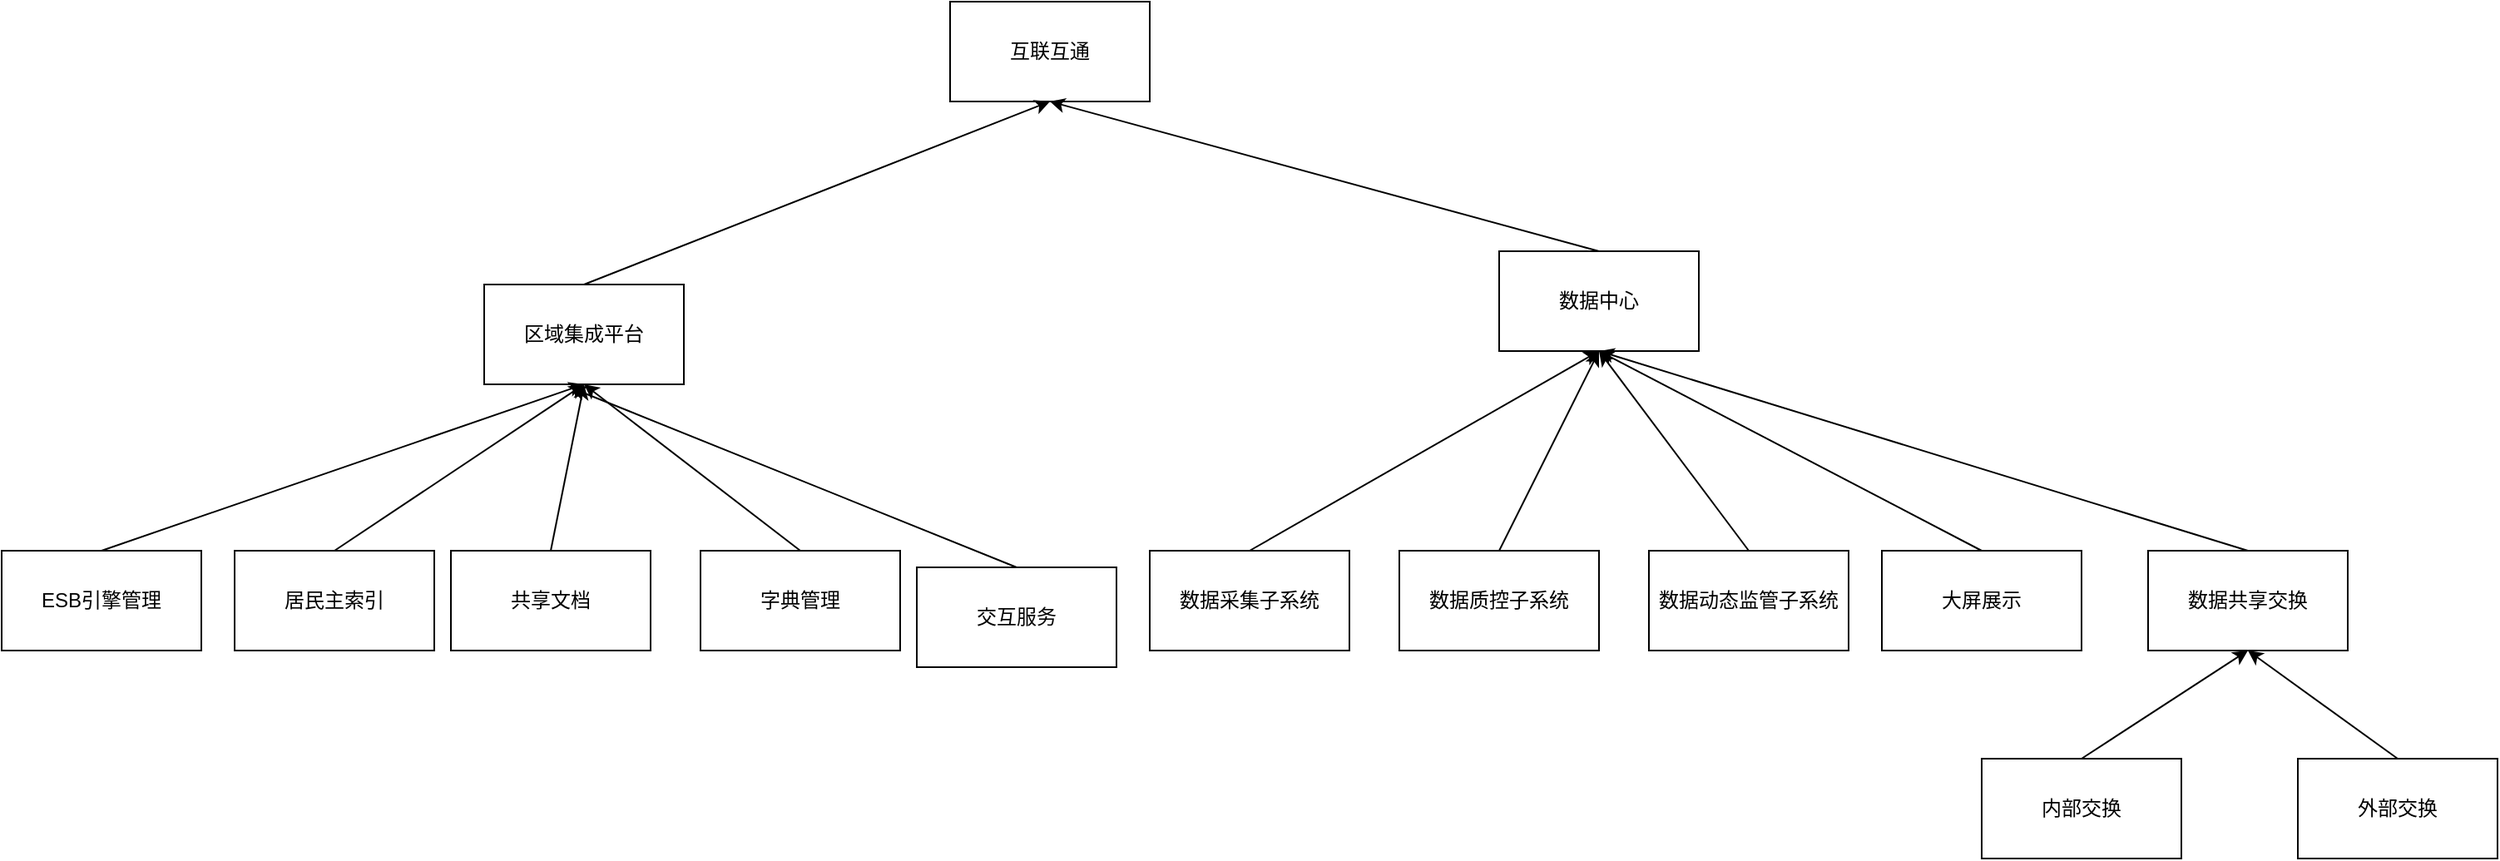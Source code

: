 <mxfile version="14.4.9" type="github">
  <diagram id="SYd-H-9BH7z0QhjCpFqo" name="产品模块">
    <mxGraphModel dx="2249" dy="772" grid="1" gridSize="10" guides="1" tooltips="1" connect="1" arrows="1" fold="1" page="1" pageScale="1" pageWidth="827" pageHeight="1169" math="0" shadow="0">
      <root>
        <mxCell id="0" />
        <mxCell id="1" parent="0" />
        <mxCell id="RpVauSdPVPTsQURA0yTq-1" value="互联互通" style="rounded=0;whiteSpace=wrap;html=1;" vertex="1" parent="1">
          <mxGeometry x="200" y="70" width="120" height="60" as="geometry" />
        </mxCell>
        <mxCell id="RpVauSdPVPTsQURA0yTq-2" value="区域集成平台" style="rounded=0;whiteSpace=wrap;html=1;" vertex="1" parent="1">
          <mxGeometry x="-80" y="240" width="120" height="60" as="geometry" />
        </mxCell>
        <mxCell id="RpVauSdPVPTsQURA0yTq-3" value="" style="endArrow=classic;html=1;exitX=0.5;exitY=0;exitDx=0;exitDy=0;entryX=0.5;entryY=1;entryDx=0;entryDy=0;" edge="1" parent="1" source="RpVauSdPVPTsQURA0yTq-2" target="RpVauSdPVPTsQURA0yTq-1">
          <mxGeometry width="50" height="50" relative="1" as="geometry">
            <mxPoint x="390" y="420" as="sourcePoint" />
            <mxPoint x="440" y="370" as="targetPoint" />
          </mxGeometry>
        </mxCell>
        <mxCell id="RpVauSdPVPTsQURA0yTq-4" value="ESB引擎管理" style="rounded=0;whiteSpace=wrap;html=1;" vertex="1" parent="1">
          <mxGeometry x="-370" y="400" width="120" height="60" as="geometry" />
        </mxCell>
        <mxCell id="RpVauSdPVPTsQURA0yTq-5" value="" style="endArrow=classic;html=1;exitX=0.5;exitY=0;exitDx=0;exitDy=0;entryX=0.5;entryY=1;entryDx=0;entryDy=0;" edge="1" parent="1" source="RpVauSdPVPTsQURA0yTq-4" target="RpVauSdPVPTsQURA0yTq-2">
          <mxGeometry width="50" height="50" relative="1" as="geometry">
            <mxPoint x="390" y="420" as="sourcePoint" />
            <mxPoint x="440" y="370" as="targetPoint" />
          </mxGeometry>
        </mxCell>
        <mxCell id="RpVauSdPVPTsQURA0yTq-6" value="居民主索引" style="rounded=0;whiteSpace=wrap;html=1;" vertex="1" parent="1">
          <mxGeometry x="-230" y="400" width="120" height="60" as="geometry" />
        </mxCell>
        <mxCell id="RpVauSdPVPTsQURA0yTq-7" value="" style="endArrow=classic;html=1;exitX=0.5;exitY=0;exitDx=0;exitDy=0;entryX=0.5;entryY=1;entryDx=0;entryDy=0;" edge="1" parent="1" source="RpVauSdPVPTsQURA0yTq-6" target="RpVauSdPVPTsQURA0yTq-2">
          <mxGeometry width="50" height="50" relative="1" as="geometry">
            <mxPoint x="-30" y="360" as="sourcePoint" />
            <mxPoint x="170" y="290" as="targetPoint" />
          </mxGeometry>
        </mxCell>
        <mxCell id="RpVauSdPVPTsQURA0yTq-8" value="共享文档" style="rounded=0;whiteSpace=wrap;html=1;" vertex="1" parent="1">
          <mxGeometry x="-100" y="400" width="120" height="60" as="geometry" />
        </mxCell>
        <mxCell id="RpVauSdPVPTsQURA0yTq-9" value="" style="endArrow=classic;html=1;exitX=0.5;exitY=0;exitDx=0;exitDy=0;entryX=0.5;entryY=1;entryDx=0;entryDy=0;" edge="1" parent="1" source="RpVauSdPVPTsQURA0yTq-8" target="RpVauSdPVPTsQURA0yTq-2">
          <mxGeometry width="50" height="50" relative="1" as="geometry">
            <mxPoint x="120" y="360" as="sourcePoint" />
            <mxPoint x="170" y="290" as="targetPoint" />
          </mxGeometry>
        </mxCell>
        <mxCell id="RpVauSdPVPTsQURA0yTq-10" value="字典管理" style="rounded=0;whiteSpace=wrap;html=1;" vertex="1" parent="1">
          <mxGeometry x="50" y="400" width="120" height="60" as="geometry" />
        </mxCell>
        <mxCell id="RpVauSdPVPTsQURA0yTq-11" value="交互服务" style="rounded=0;whiteSpace=wrap;html=1;" vertex="1" parent="1">
          <mxGeometry x="180" y="410" width="120" height="60" as="geometry" />
        </mxCell>
        <mxCell id="RpVauSdPVPTsQURA0yTq-12" value="" style="endArrow=classic;html=1;exitX=0.5;exitY=0;exitDx=0;exitDy=0;entryX=0.5;entryY=1;entryDx=0;entryDy=0;" edge="1" parent="1" source="RpVauSdPVPTsQURA0yTq-10" target="RpVauSdPVPTsQURA0yTq-2">
          <mxGeometry width="50" height="50" relative="1" as="geometry">
            <mxPoint x="190" y="360" as="sourcePoint" />
            <mxPoint x="10" y="250" as="targetPoint" />
          </mxGeometry>
        </mxCell>
        <mxCell id="RpVauSdPVPTsQURA0yTq-13" value="" style="endArrow=classic;html=1;exitX=0.5;exitY=0;exitDx=0;exitDy=0;entryX=0.433;entryY=1.033;entryDx=0;entryDy=0;entryPerimeter=0;" edge="1" parent="1" source="RpVauSdPVPTsQURA0yTq-11" target="RpVauSdPVPTsQURA0yTq-2">
          <mxGeometry width="50" height="50" relative="1" as="geometry">
            <mxPoint x="330" y="360" as="sourcePoint" />
            <mxPoint x="30" y="240" as="targetPoint" />
          </mxGeometry>
        </mxCell>
        <mxCell id="RpVauSdPVPTsQURA0yTq-14" value="数据中心" style="rounded=0;whiteSpace=wrap;html=1;" vertex="1" parent="1">
          <mxGeometry x="530" y="220" width="120" height="60" as="geometry" />
        </mxCell>
        <mxCell id="RpVauSdPVPTsQURA0yTq-15" value="" style="endArrow=classic;html=1;exitX=0.5;exitY=0;exitDx=0;exitDy=0;entryX=0.5;entryY=1;entryDx=0;entryDy=0;" edge="1" parent="1" source="RpVauSdPVPTsQURA0yTq-14" target="RpVauSdPVPTsQURA0yTq-1">
          <mxGeometry width="50" height="50" relative="1" as="geometry">
            <mxPoint x="-10" y="250" as="sourcePoint" />
            <mxPoint x="330" y="150" as="targetPoint" />
          </mxGeometry>
        </mxCell>
        <mxCell id="RpVauSdPVPTsQURA0yTq-16" value="数据采集子系统" style="rounded=0;whiteSpace=wrap;html=1;" vertex="1" parent="1">
          <mxGeometry x="320" y="400" width="120" height="60" as="geometry" />
        </mxCell>
        <mxCell id="RpVauSdPVPTsQURA0yTq-17" value="" style="endArrow=classic;html=1;exitX=0.5;exitY=0;exitDx=0;exitDy=0;entryX=0.5;entryY=1;entryDx=0;entryDy=0;" edge="1" parent="1" source="RpVauSdPVPTsQURA0yTq-16" target="RpVauSdPVPTsQURA0yTq-14">
          <mxGeometry width="50" height="50" relative="1" as="geometry">
            <mxPoint x="280" y="410" as="sourcePoint" />
            <mxPoint x="-18.04" y="311.98" as="targetPoint" />
          </mxGeometry>
        </mxCell>
        <mxCell id="RpVauSdPVPTsQURA0yTq-18" value="数据质控子系统" style="rounded=0;whiteSpace=wrap;html=1;" vertex="1" parent="1">
          <mxGeometry x="470" y="400" width="120" height="60" as="geometry" />
        </mxCell>
        <mxCell id="RpVauSdPVPTsQURA0yTq-19" value="数据动态监管子系统" style="rounded=0;whiteSpace=wrap;html=1;" vertex="1" parent="1">
          <mxGeometry x="620" y="400" width="120" height="60" as="geometry" />
        </mxCell>
        <mxCell id="RpVauSdPVPTsQURA0yTq-20" value="" style="endArrow=classic;html=1;exitX=0.5;exitY=0;exitDx=0;exitDy=0;entryX=0.5;entryY=1;entryDx=0;entryDy=0;" edge="1" parent="1" source="RpVauSdPVPTsQURA0yTq-18" target="RpVauSdPVPTsQURA0yTq-14">
          <mxGeometry width="50" height="50" relative="1" as="geometry">
            <mxPoint x="410" y="410" as="sourcePoint" />
            <mxPoint x="520" y="310" as="targetPoint" />
          </mxGeometry>
        </mxCell>
        <mxCell id="RpVauSdPVPTsQURA0yTq-21" value="" style="endArrow=classic;html=1;exitX=0.5;exitY=0;exitDx=0;exitDy=0;entryX=0.5;entryY=1;entryDx=0;entryDy=0;" edge="1" parent="1" source="RpVauSdPVPTsQURA0yTq-19" target="RpVauSdPVPTsQURA0yTq-14">
          <mxGeometry width="50" height="50" relative="1" as="geometry">
            <mxPoint x="570" y="410" as="sourcePoint" />
            <mxPoint x="510" y="300" as="targetPoint" />
          </mxGeometry>
        </mxCell>
        <mxCell id="RpVauSdPVPTsQURA0yTq-22" value="大屏展示" style="rounded=0;whiteSpace=wrap;html=1;" vertex="1" parent="1">
          <mxGeometry x="760" y="400" width="120" height="60" as="geometry" />
        </mxCell>
        <mxCell id="RpVauSdPVPTsQURA0yTq-23" value="" style="endArrow=classic;html=1;exitX=0.5;exitY=0;exitDx=0;exitDy=0;entryX=0.5;entryY=1;entryDx=0;entryDy=0;" edge="1" parent="1" source="RpVauSdPVPTsQURA0yTq-22" target="RpVauSdPVPTsQURA0yTq-14">
          <mxGeometry width="50" height="50" relative="1" as="geometry">
            <mxPoint x="690" y="410" as="sourcePoint" />
            <mxPoint x="500" y="290" as="targetPoint" />
          </mxGeometry>
        </mxCell>
        <mxCell id="RpVauSdPVPTsQURA0yTq-25" value="数据共享交换" style="rounded=0;whiteSpace=wrap;html=1;" vertex="1" parent="1">
          <mxGeometry x="920" y="400" width="120" height="60" as="geometry" />
        </mxCell>
        <mxCell id="RpVauSdPVPTsQURA0yTq-26" value="" style="endArrow=classic;html=1;exitX=0.5;exitY=0;exitDx=0;exitDy=0;entryX=0.5;entryY=1;entryDx=0;entryDy=0;" edge="1" parent="1" source="RpVauSdPVPTsQURA0yTq-25" target="RpVauSdPVPTsQURA0yTq-14">
          <mxGeometry width="50" height="50" relative="1" as="geometry">
            <mxPoint x="830" y="410" as="sourcePoint" />
            <mxPoint x="600" y="290" as="targetPoint" />
          </mxGeometry>
        </mxCell>
        <mxCell id="RpVauSdPVPTsQURA0yTq-27" value="内部交换" style="rounded=0;whiteSpace=wrap;html=1;" vertex="1" parent="1">
          <mxGeometry x="820" y="525" width="120" height="60" as="geometry" />
        </mxCell>
        <mxCell id="RpVauSdPVPTsQURA0yTq-28" value="外部交换" style="rounded=0;whiteSpace=wrap;html=1;" vertex="1" parent="1">
          <mxGeometry x="1010" y="525" width="120" height="60" as="geometry" />
        </mxCell>
        <mxCell id="RpVauSdPVPTsQURA0yTq-29" value="" style="endArrow=classic;html=1;exitX=0.5;exitY=0;exitDx=0;exitDy=0;entryX=0.5;entryY=1;entryDx=0;entryDy=0;" edge="1" parent="1" source="RpVauSdPVPTsQURA0yTq-27" target="RpVauSdPVPTsQURA0yTq-25">
          <mxGeometry width="50" height="50" relative="1" as="geometry">
            <mxPoint x="690" y="410" as="sourcePoint" />
            <mxPoint x="600" y="290" as="targetPoint" />
          </mxGeometry>
        </mxCell>
        <mxCell id="RpVauSdPVPTsQURA0yTq-30" value="" style="endArrow=classic;html=1;exitX=0.5;exitY=0;exitDx=0;exitDy=0;entryX=0.5;entryY=1;entryDx=0;entryDy=0;" edge="1" parent="1" source="RpVauSdPVPTsQURA0yTq-28" target="RpVauSdPVPTsQURA0yTq-25">
          <mxGeometry width="50" height="50" relative="1" as="geometry">
            <mxPoint x="890" y="535" as="sourcePoint" />
            <mxPoint x="990" y="470" as="targetPoint" />
          </mxGeometry>
        </mxCell>
      </root>
    </mxGraphModel>
  </diagram>
</mxfile>

